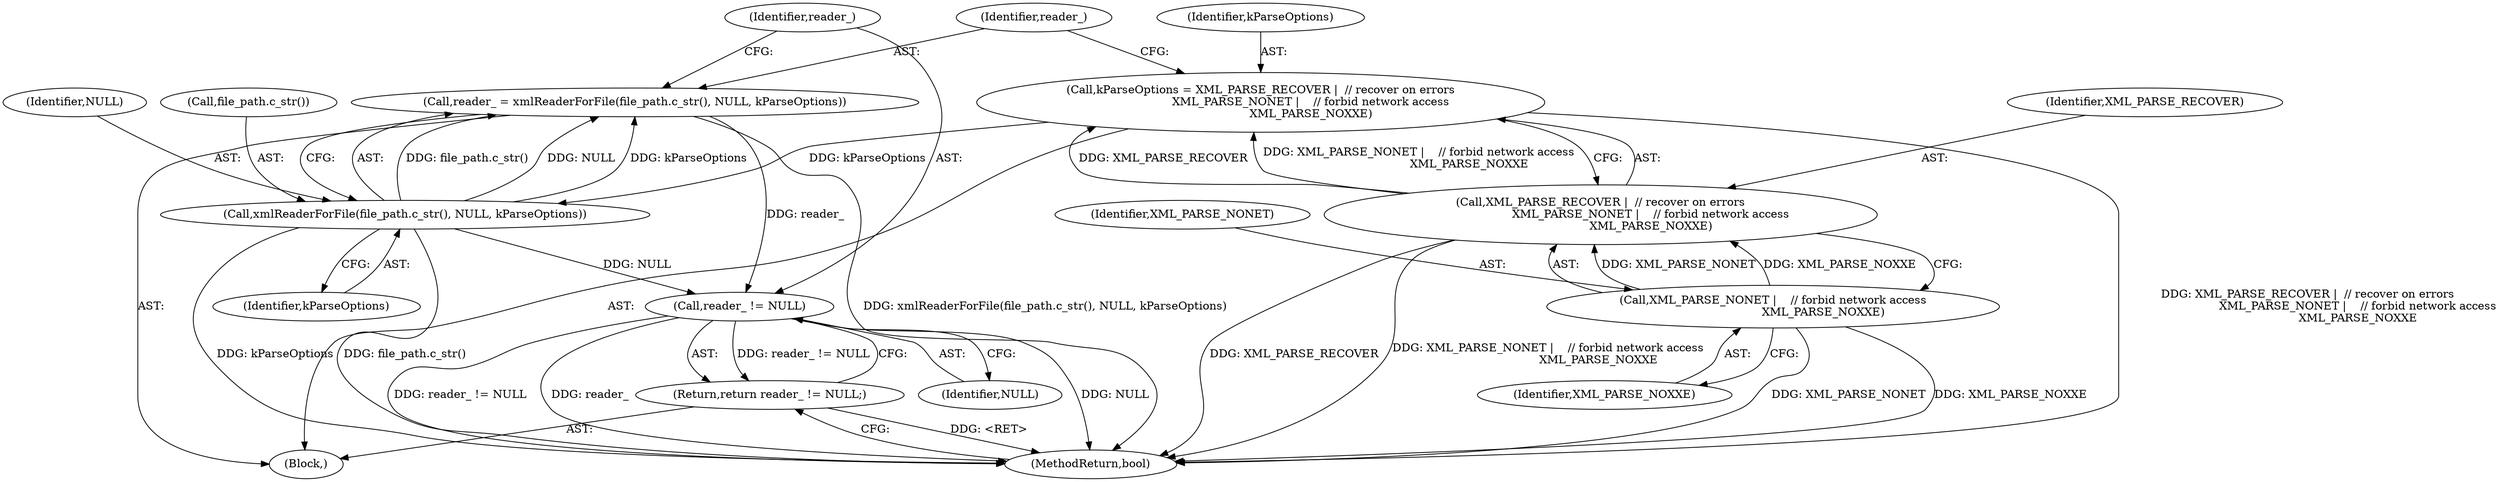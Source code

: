 digraph "1_Chrome_ce1446c00f0fd8f5a3b00727421be2124cb7370f_0@API" {
"1000121" [label="(Call,reader_ != NULL)"];
"1000114" [label="(Call,reader_ = xmlReaderForFile(file_path.c_str(), NULL, kParseOptions))"];
"1000116" [label="(Call,xmlReaderForFile(file_path.c_str(), NULL, kParseOptions))"];
"1000107" [label="(Call,kParseOptions = XML_PARSE_RECOVER |  // recover on errors\n                            XML_PARSE_NONET |    // forbid network access\n                            XML_PARSE_NOXXE)"];
"1000109" [label="(Call,XML_PARSE_RECOVER |  // recover on errors\n                            XML_PARSE_NONET |    // forbid network access\n                            XML_PARSE_NOXXE)"];
"1000111" [label="(Call,XML_PARSE_NONET |    // forbid network access\n                            XML_PARSE_NOXXE)"];
"1000120" [label="(Return,return reader_ != NULL;)"];
"1000116" [label="(Call,xmlReaderForFile(file_path.c_str(), NULL, kParseOptions))"];
"1000118" [label="(Identifier,NULL)"];
"1000124" [label="(MethodReturn,bool)"];
"1000119" [label="(Identifier,kParseOptions)"];
"1000114" [label="(Call,reader_ = xmlReaderForFile(file_path.c_str(), NULL, kParseOptions))"];
"1000109" [label="(Call,XML_PARSE_RECOVER |  // recover on errors\n                            XML_PARSE_NONET |    // forbid network access\n                            XML_PARSE_NOXXE)"];
"1000113" [label="(Identifier,XML_PARSE_NOXXE)"];
"1000115" [label="(Identifier,reader_)"];
"1000120" [label="(Return,return reader_ != NULL;)"];
"1000107" [label="(Call,kParseOptions = XML_PARSE_RECOVER |  // recover on errors\n                            XML_PARSE_NONET |    // forbid network access\n                            XML_PARSE_NOXXE)"];
"1000121" [label="(Call,reader_ != NULL)"];
"1000117" [label="(Call,file_path.c_str())"];
"1000123" [label="(Identifier,NULL)"];
"1000105" [label="(Block,)"];
"1000122" [label="(Identifier,reader_)"];
"1000108" [label="(Identifier,kParseOptions)"];
"1000112" [label="(Identifier,XML_PARSE_NONET)"];
"1000110" [label="(Identifier,XML_PARSE_RECOVER)"];
"1000111" [label="(Call,XML_PARSE_NONET |    // forbid network access\n                            XML_PARSE_NOXXE)"];
"1000121" -> "1000120"  [label="AST: "];
"1000121" -> "1000123"  [label="CFG: "];
"1000122" -> "1000121"  [label="AST: "];
"1000123" -> "1000121"  [label="AST: "];
"1000120" -> "1000121"  [label="CFG: "];
"1000121" -> "1000124"  [label="DDG: NULL"];
"1000121" -> "1000124"  [label="DDG: reader_ != NULL"];
"1000121" -> "1000124"  [label="DDG: reader_"];
"1000121" -> "1000120"  [label="DDG: reader_ != NULL"];
"1000114" -> "1000121"  [label="DDG: reader_"];
"1000116" -> "1000121"  [label="DDG: NULL"];
"1000114" -> "1000105"  [label="AST: "];
"1000114" -> "1000116"  [label="CFG: "];
"1000115" -> "1000114"  [label="AST: "];
"1000116" -> "1000114"  [label="AST: "];
"1000122" -> "1000114"  [label="CFG: "];
"1000114" -> "1000124"  [label="DDG: xmlReaderForFile(file_path.c_str(), NULL, kParseOptions)"];
"1000116" -> "1000114"  [label="DDG: file_path.c_str()"];
"1000116" -> "1000114"  [label="DDG: NULL"];
"1000116" -> "1000114"  [label="DDG: kParseOptions"];
"1000116" -> "1000119"  [label="CFG: "];
"1000117" -> "1000116"  [label="AST: "];
"1000118" -> "1000116"  [label="AST: "];
"1000119" -> "1000116"  [label="AST: "];
"1000116" -> "1000124"  [label="DDG: file_path.c_str()"];
"1000116" -> "1000124"  [label="DDG: kParseOptions"];
"1000107" -> "1000116"  [label="DDG: kParseOptions"];
"1000107" -> "1000105"  [label="AST: "];
"1000107" -> "1000109"  [label="CFG: "];
"1000108" -> "1000107"  [label="AST: "];
"1000109" -> "1000107"  [label="AST: "];
"1000115" -> "1000107"  [label="CFG: "];
"1000107" -> "1000124"  [label="DDG: XML_PARSE_RECOVER |  // recover on errors\n                            XML_PARSE_NONET |    // forbid network access\n                            XML_PARSE_NOXXE"];
"1000109" -> "1000107"  [label="DDG: XML_PARSE_RECOVER"];
"1000109" -> "1000107"  [label="DDG: XML_PARSE_NONET |    // forbid network access\n                            XML_PARSE_NOXXE"];
"1000109" -> "1000111"  [label="CFG: "];
"1000110" -> "1000109"  [label="AST: "];
"1000111" -> "1000109"  [label="AST: "];
"1000109" -> "1000124"  [label="DDG: XML_PARSE_RECOVER"];
"1000109" -> "1000124"  [label="DDG: XML_PARSE_NONET |    // forbid network access\n                            XML_PARSE_NOXXE"];
"1000111" -> "1000109"  [label="DDG: XML_PARSE_NONET"];
"1000111" -> "1000109"  [label="DDG: XML_PARSE_NOXXE"];
"1000111" -> "1000113"  [label="CFG: "];
"1000112" -> "1000111"  [label="AST: "];
"1000113" -> "1000111"  [label="AST: "];
"1000111" -> "1000124"  [label="DDG: XML_PARSE_NONET"];
"1000111" -> "1000124"  [label="DDG: XML_PARSE_NOXXE"];
"1000120" -> "1000105"  [label="AST: "];
"1000124" -> "1000120"  [label="CFG: "];
"1000120" -> "1000124"  [label="DDG: <RET>"];
}
